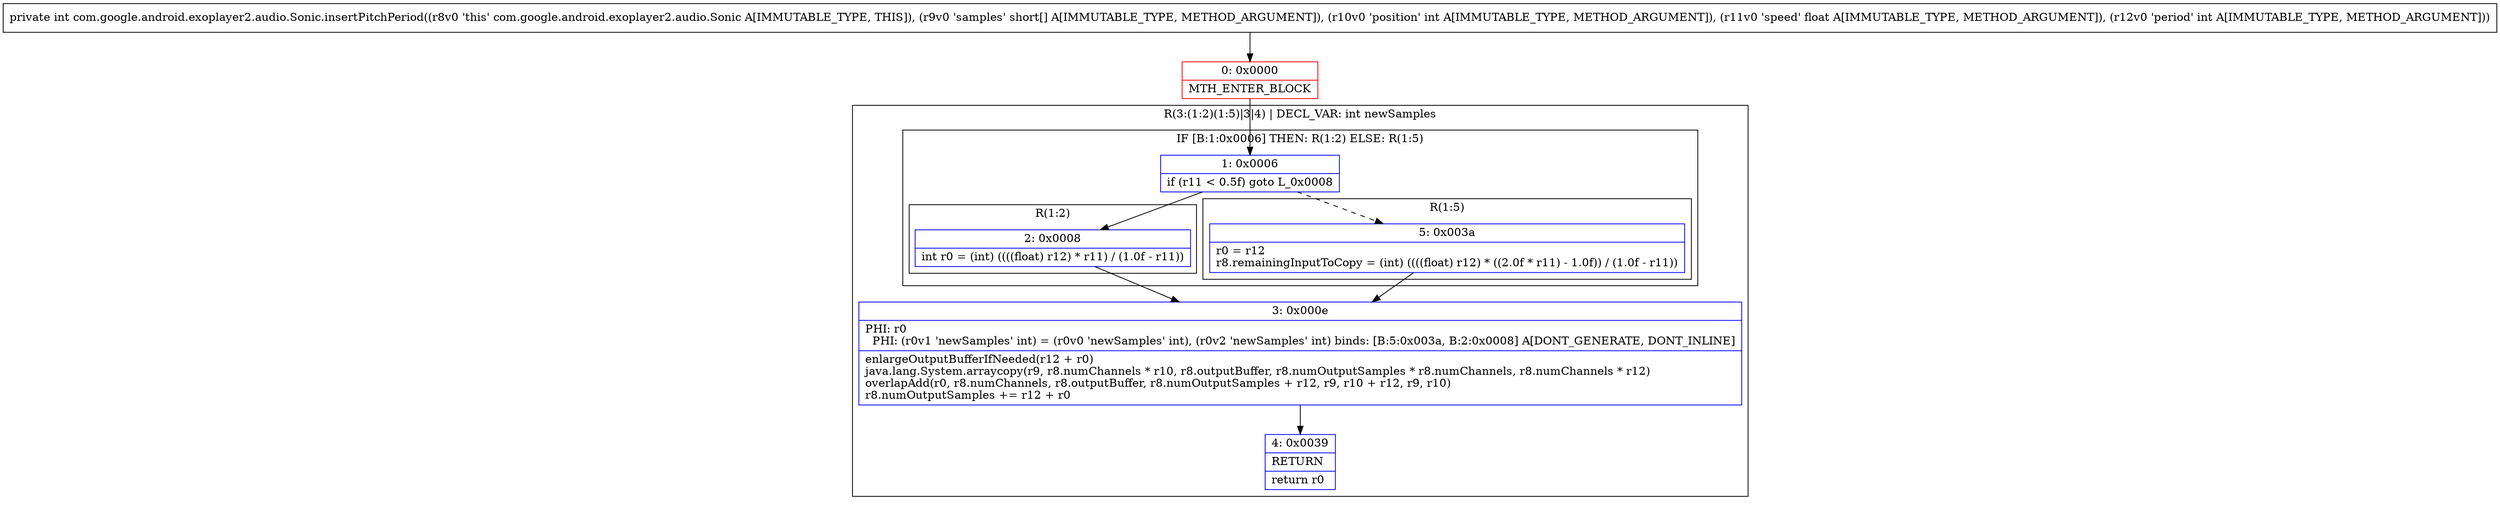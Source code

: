 digraph "CFG forcom.google.android.exoplayer2.audio.Sonic.insertPitchPeriod([SIFI)I" {
subgraph cluster_Region_2123780253 {
label = "R(3:(1:2)(1:5)|3|4) | DECL_VAR: int newSamples\l";
node [shape=record,color=blue];
subgraph cluster_IfRegion_14738290 {
label = "IF [B:1:0x0006] THEN: R(1:2) ELSE: R(1:5)";
node [shape=record,color=blue];
Node_1 [shape=record,label="{1\:\ 0x0006|if (r11 \< 0.5f) goto L_0x0008\l}"];
subgraph cluster_Region_16875349 {
label = "R(1:2)";
node [shape=record,color=blue];
Node_2 [shape=record,label="{2\:\ 0x0008|int r0 = (int) ((((float) r12) * r11) \/ (1.0f \- r11))\l}"];
}
subgraph cluster_Region_847595793 {
label = "R(1:5)";
node [shape=record,color=blue];
Node_5 [shape=record,label="{5\:\ 0x003a|r0 = r12\lr8.remainingInputToCopy = (int) ((((float) r12) * ((2.0f * r11) \- 1.0f)) \/ (1.0f \- r11))\l}"];
}
}
Node_3 [shape=record,label="{3\:\ 0x000e|PHI: r0 \l  PHI: (r0v1 'newSamples' int) = (r0v0 'newSamples' int), (r0v2 'newSamples' int) binds: [B:5:0x003a, B:2:0x0008] A[DONT_GENERATE, DONT_INLINE]\l|enlargeOutputBufferIfNeeded(r12 + r0)\ljava.lang.System.arraycopy(r9, r8.numChannels * r10, r8.outputBuffer, r8.numOutputSamples * r8.numChannels, r8.numChannels * r12)\loverlapAdd(r0, r8.numChannels, r8.outputBuffer, r8.numOutputSamples + r12, r9, r10 + r12, r9, r10)\lr8.numOutputSamples += r12 + r0\l}"];
Node_4 [shape=record,label="{4\:\ 0x0039|RETURN\l|return r0\l}"];
}
Node_0 [shape=record,color=red,label="{0\:\ 0x0000|MTH_ENTER_BLOCK\l}"];
MethodNode[shape=record,label="{private int com.google.android.exoplayer2.audio.Sonic.insertPitchPeriod((r8v0 'this' com.google.android.exoplayer2.audio.Sonic A[IMMUTABLE_TYPE, THIS]), (r9v0 'samples' short[] A[IMMUTABLE_TYPE, METHOD_ARGUMENT]), (r10v0 'position' int A[IMMUTABLE_TYPE, METHOD_ARGUMENT]), (r11v0 'speed' float A[IMMUTABLE_TYPE, METHOD_ARGUMENT]), (r12v0 'period' int A[IMMUTABLE_TYPE, METHOD_ARGUMENT])) }"];
MethodNode -> Node_0;
Node_1 -> Node_2;
Node_1 -> Node_5[style=dashed];
Node_2 -> Node_3;
Node_5 -> Node_3;
Node_3 -> Node_4;
Node_0 -> Node_1;
}

